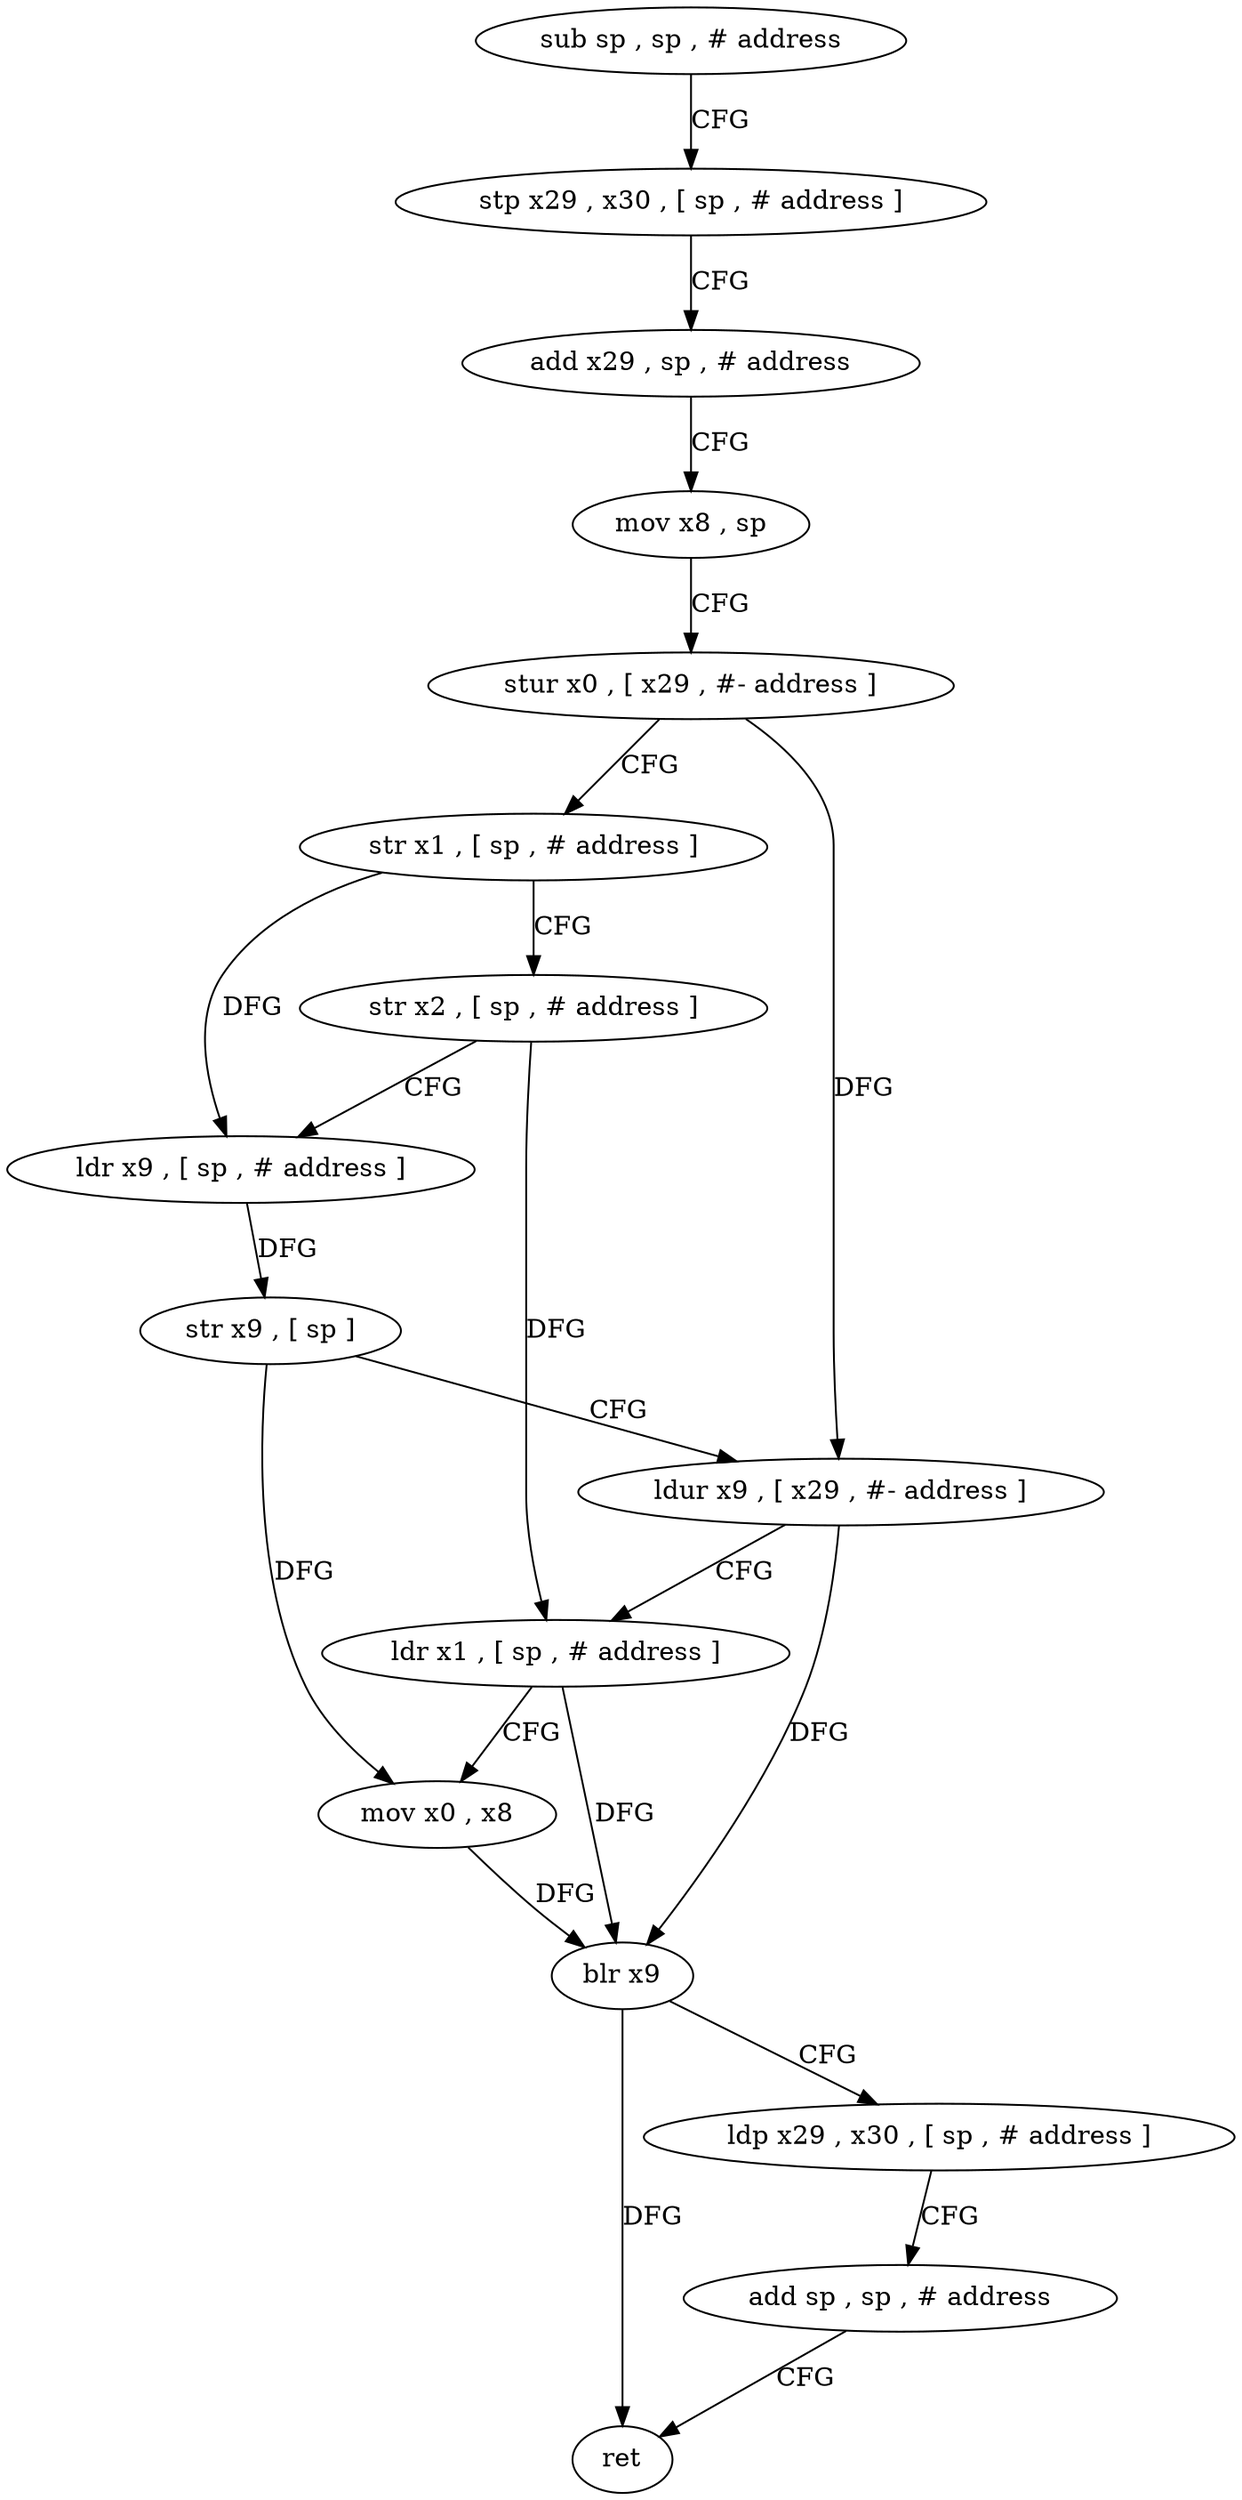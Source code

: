 digraph "func" {
"4387964" [label = "sub sp , sp , # address" ]
"4387968" [label = "stp x29 , x30 , [ sp , # address ]" ]
"4387972" [label = "add x29 , sp , # address" ]
"4387976" [label = "mov x8 , sp" ]
"4387980" [label = "stur x0 , [ x29 , #- address ]" ]
"4387984" [label = "str x1 , [ sp , # address ]" ]
"4387988" [label = "str x2 , [ sp , # address ]" ]
"4387992" [label = "ldr x9 , [ sp , # address ]" ]
"4387996" [label = "str x9 , [ sp ]" ]
"4388000" [label = "ldur x9 , [ x29 , #- address ]" ]
"4388004" [label = "ldr x1 , [ sp , # address ]" ]
"4388008" [label = "mov x0 , x8" ]
"4388012" [label = "blr x9" ]
"4388016" [label = "ldp x29 , x30 , [ sp , # address ]" ]
"4388020" [label = "add sp , sp , # address" ]
"4388024" [label = "ret" ]
"4387964" -> "4387968" [ label = "CFG" ]
"4387968" -> "4387972" [ label = "CFG" ]
"4387972" -> "4387976" [ label = "CFG" ]
"4387976" -> "4387980" [ label = "CFG" ]
"4387980" -> "4387984" [ label = "CFG" ]
"4387980" -> "4388000" [ label = "DFG" ]
"4387984" -> "4387988" [ label = "CFG" ]
"4387984" -> "4387992" [ label = "DFG" ]
"4387988" -> "4387992" [ label = "CFG" ]
"4387988" -> "4388004" [ label = "DFG" ]
"4387992" -> "4387996" [ label = "DFG" ]
"4387996" -> "4388000" [ label = "CFG" ]
"4387996" -> "4388008" [ label = "DFG" ]
"4388000" -> "4388004" [ label = "CFG" ]
"4388000" -> "4388012" [ label = "DFG" ]
"4388004" -> "4388008" [ label = "CFG" ]
"4388004" -> "4388012" [ label = "DFG" ]
"4388008" -> "4388012" [ label = "DFG" ]
"4388012" -> "4388016" [ label = "CFG" ]
"4388012" -> "4388024" [ label = "DFG" ]
"4388016" -> "4388020" [ label = "CFG" ]
"4388020" -> "4388024" [ label = "CFG" ]
}
